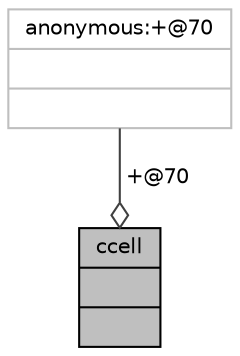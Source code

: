 digraph "ccell"
{
 // INTERACTIVE_SVG=YES
  bgcolor="transparent";
  edge [fontname="Helvetica",fontsize="10",labelfontname="Helvetica",labelfontsize="10"];
  node [fontname="Helvetica",fontsize="10",shape=record];
  Node65 [label="{ccell\n||}",height=0.2,width=0.4,color="black", fillcolor="grey75", style="filled", fontcolor="black"];
  Node66 -> Node65 [color="grey25",fontsize="10",style="solid",label=" +@70" ,arrowhead="odiamond",fontname="Helvetica"];
  Node66 [label="{anonymous:+@70\n||}",height=0.2,width=0.4,color="grey75"];
}
